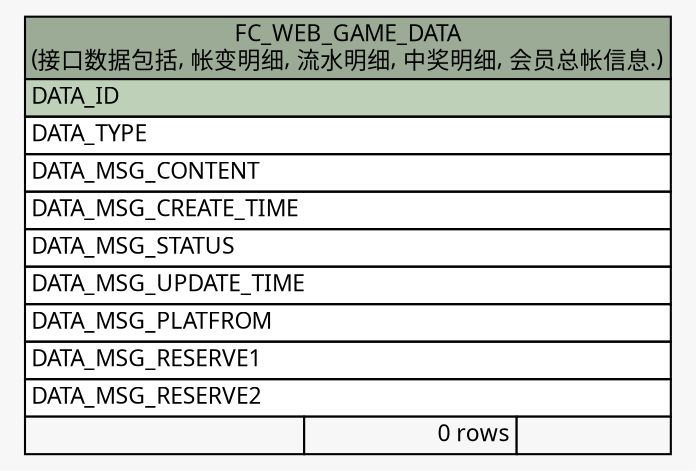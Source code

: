 // dot 2.26.0 on Linux 2.6.32-504.8.1.el6.x86_64
// SchemaSpy rev Unknown
digraph "FC_WEB_GAME_DATA" {
  graph [
    rankdir="RL"
    bgcolor="#f7f7f7"
    nodesep="0.18"
    ranksep="0.46"
    fontname="Microsoft YaHei"
    fontsize="11"
  ];
  node [
    fontname="Microsoft YaHei"
    fontsize="11"
    shape="plaintext"
  ];
  edge [
    arrowsize="0.8"
  ];
  "FC_WEB_GAME_DATA" [
    label=<
    <TABLE BORDER="0" CELLBORDER="1" CELLSPACING="0" BGCOLOR="#ffffff">
      <TR><TD COLSPAN="3" BGCOLOR="#9bab96" ALIGN="CENTER">FC_WEB_GAME_DATA<br/>(接口数据包括, 帐变明细, 流水明细, 中奖明细, 会员总帐信息.)</TD></TR>
      <TR><TD PORT="DATA_ID" COLSPAN="3" BGCOLOR="#bed1b8" ALIGN="LEFT">DATA_ID</TD></TR>
      <TR><TD PORT="DATA_TYPE" COLSPAN="3" ALIGN="LEFT">DATA_TYPE</TD></TR>
      <TR><TD PORT="DATA_MSG_CONTENT" COLSPAN="3" ALIGN="LEFT">DATA_MSG_CONTENT</TD></TR>
      <TR><TD PORT="DATA_MSG_CREATE_TIME" COLSPAN="3" ALIGN="LEFT">DATA_MSG_CREATE_TIME</TD></TR>
      <TR><TD PORT="DATA_MSG_STATUS" COLSPAN="3" ALIGN="LEFT">DATA_MSG_STATUS</TD></TR>
      <TR><TD PORT="DATA_MSG_UPDATE_TIME" COLSPAN="3" ALIGN="LEFT">DATA_MSG_UPDATE_TIME</TD></TR>
      <TR><TD PORT="DATA_MSG_PLATFROM" COLSPAN="3" ALIGN="LEFT">DATA_MSG_PLATFROM</TD></TR>
      <TR><TD PORT="DATA_MSG_RESERVE1" COLSPAN="3" ALIGN="LEFT">DATA_MSG_RESERVE1</TD></TR>
      <TR><TD PORT="DATA_MSG_RESERVE2" COLSPAN="3" ALIGN="LEFT">DATA_MSG_RESERVE2</TD></TR>
      <TR><TD ALIGN="LEFT" BGCOLOR="#f7f7f7">  </TD><TD ALIGN="RIGHT" BGCOLOR="#f7f7f7">0 rows</TD><TD ALIGN="RIGHT" BGCOLOR="#f7f7f7">  </TD></TR>
    </TABLE>>
    URL="tables/FC_WEB_GAME_DATA.html"
    tooltip="FC_WEB_GAME_DATA"
  ];
}
